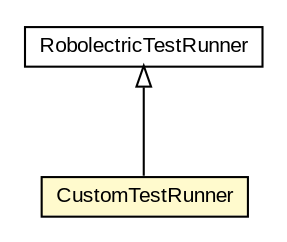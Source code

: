 #!/usr/local/bin/dot
#
# Class diagram 
# Generated by UMLGraph version R5_6-24-gf6e263 (http://www.umlgraph.org/)
#

digraph G {
	edge [fontname="arial",fontsize=10,labelfontname="arial",labelfontsize=10];
	node [fontname="arial",fontsize=10,shape=plaintext];
	nodesep=0.25;
	ranksep=0.5;
	// org.osmdroid.wms.CustomTestRunner
	c67153 [label=<<table title="org.osmdroid.wms.CustomTestRunner" border="0" cellborder="1" cellspacing="0" cellpadding="2" port="p" bgcolor="lemonChiffon" href="./CustomTestRunner.html">
		<tr><td><table border="0" cellspacing="0" cellpadding="1">
<tr><td align="center" balign="center"> CustomTestRunner </td></tr>
		</table></td></tr>
		</table>>, URL="./CustomTestRunner.html", fontname="arial", fontcolor="black", fontsize=10.0];
	//org.osmdroid.wms.CustomTestRunner extends RobolectricTestRunner
	c67155:p -> c67153:p [dir=back,arrowtail=empty];
	// RobolectricTestRunner
	c67155[label=<<table title="RobolectricTestRunner" border="0" cellborder="1" cellspacing="0" cellpadding="2" port="p" href="http://java.sun.com/j2se/1.4.2/docs/api//RobolectricTestRunner.html">
		<tr><td><table border="0" cellspacing="0" cellpadding="1">
<tr><td align="center" balign="center"> RobolectricTestRunner </td></tr>
		</table></td></tr>
		</table>>, fontname="arial", fontcolor="black", fontsize=10.0];
}

